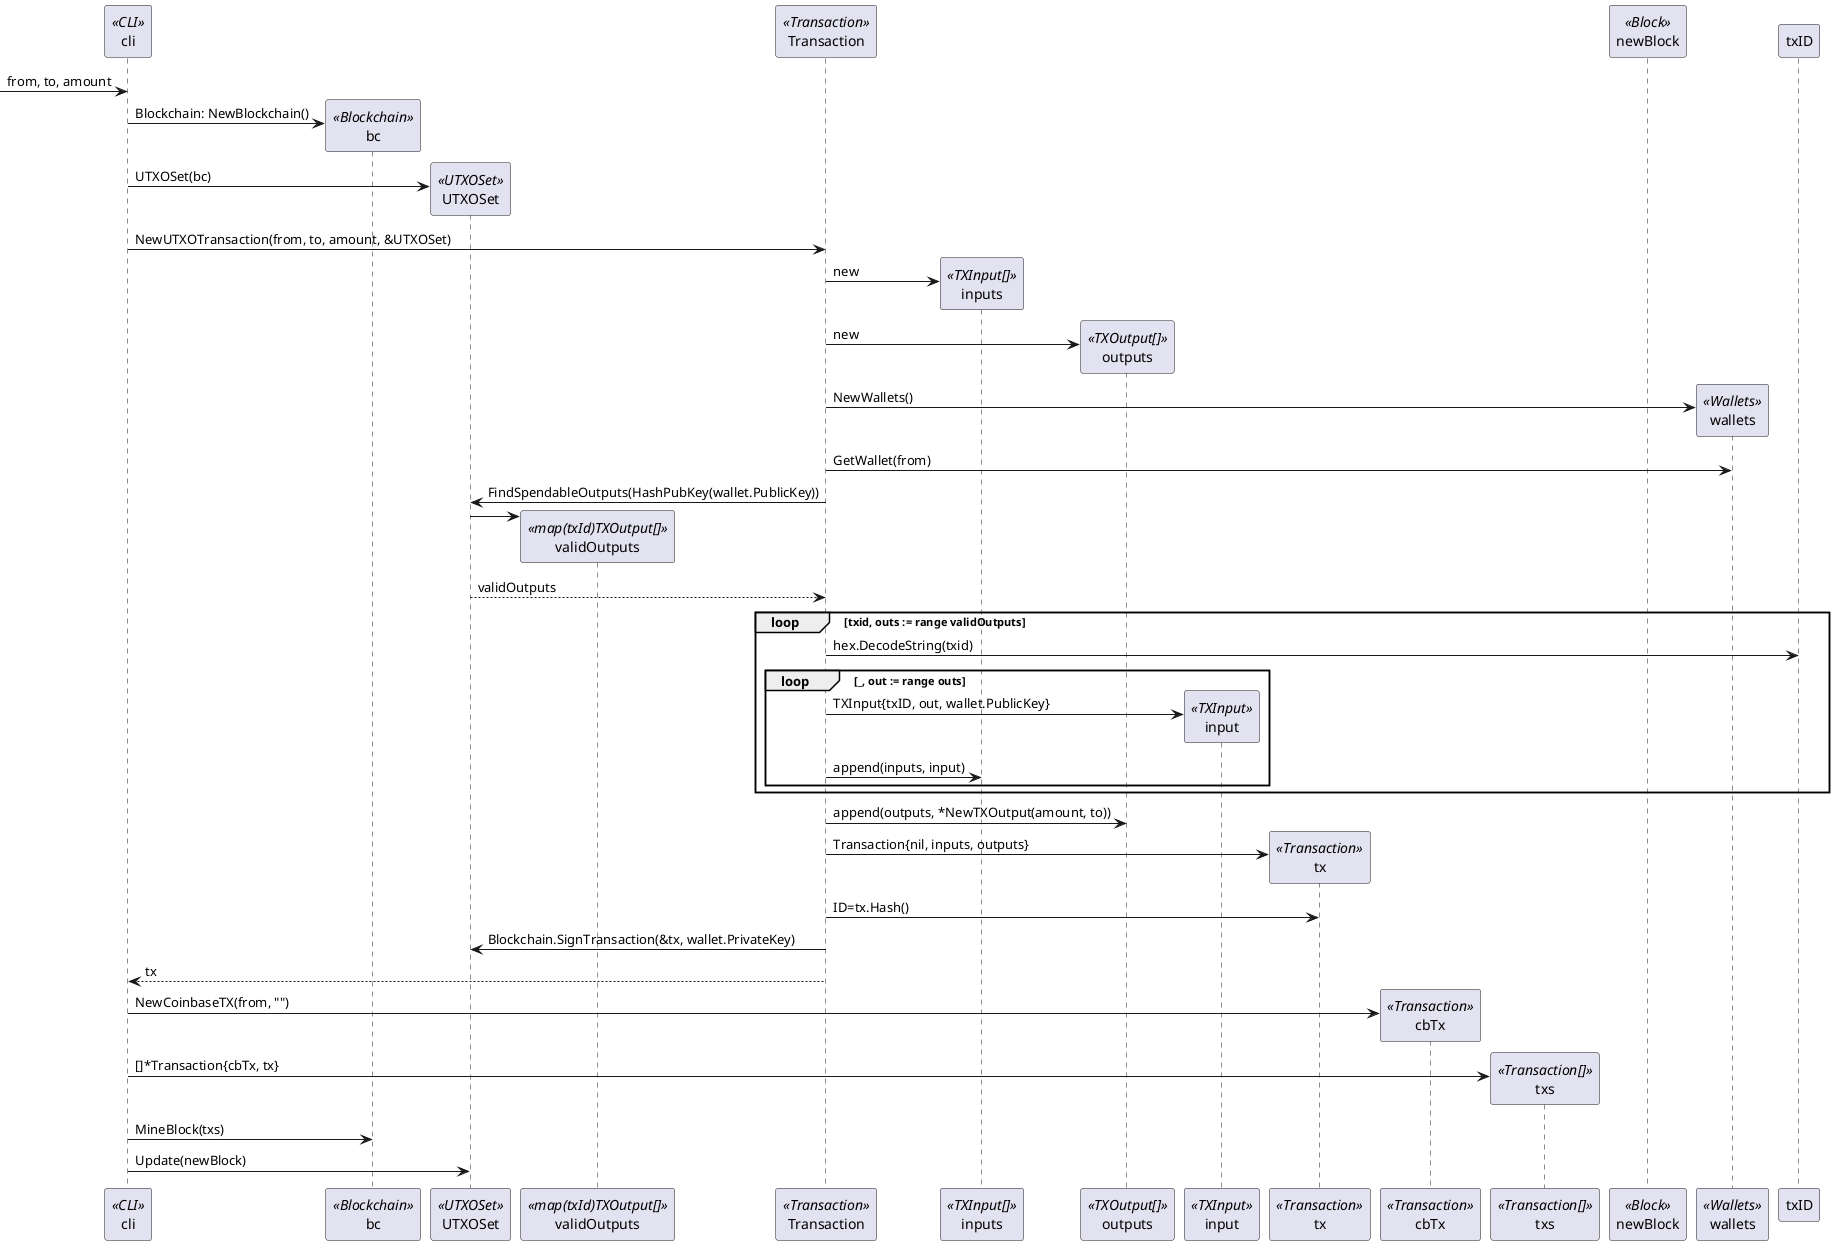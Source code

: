 @startuml
participant "cli" as cli << CLI >>
participant "bc" as bc << Blockchain >>
participant "UTXOSet" as UTXOSet << UTXOSet >>
participant "validOutputs" as validOutputs << map(txId)TXOutput[] >>
participant "Transaction" as Transaction << Transaction >>
participant "inputs" as inputs << TXInput[] >>
participant "outputs" as outputs << TXOutput[] >>
participant "input" as input << TXInput >>
participant "tx" as tx << Transaction >>
participant "cbTx" as cbTx << Transaction >>
participant "txs" as txs << Transaction[] >>
participant "newBlock" as newBlock << Block >>
participant "wallets" as wallets << Wallets >>
create cli
-> cli: from, to, amount
create bc
cli -> bc:Blockchain: NewBlockchain()
create UTXOSet
cli -> UTXOSet: UTXOSet(bc)
cli -> Transaction: NewUTXOTransaction(from, to, amount, &UTXOSet)
create inputs
Transaction -> inputs: new
create outputs
Transaction -> outputs: new
create wallets
Transaction -> wallets: NewWallets()
Transaction -> wallets: GetWallet(from)
Transaction -> UTXOSet: FindSpendableOutputs(HashPubKey(wallet.PublicKey))
create validOutputs
UTXOSet -> validOutputs:
UTXOSet --> Transaction: validOutputs
loop txid, outs := range validOutputs
Transaction -> txID: hex.DecodeString(txid)
	loop _, out := range outs
		create input
		Transaction -> input: TXInput{txID, out, wallet.PublicKey}
		Transaction -> inputs: append(inputs, input)
	end
end
Transaction -> outputs: append(outputs, *NewTXOutput(amount, to))
create tx
Transaction -> tx: Transaction{nil, inputs, outputs}
Transaction -> tx: ID=tx.Hash()
Transaction -> UTXOSet: Blockchain.SignTransaction(&tx, wallet.PrivateKey)
Transaction --> cli: tx
create cbTx
cli -> cbTx: NewCoinbaseTX(from, "")
create txs
cli -> txs: []*Transaction{cbTx, tx}
cli -> bc: MineBlock(txs)
cli -> UTXOSet: Update(newBlock)
@enduml